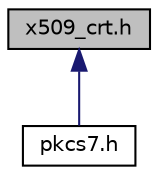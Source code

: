 digraph "x509_crt.h"
{
 // LATEX_PDF_SIZE
  edge [fontname="Helvetica",fontsize="10",labelfontname="Helvetica",labelfontsize="10"];
  node [fontname="Helvetica",fontsize="10",shape=record];
  Node1 [label="x509_crt.h",height=0.2,width=0.4,color="black", fillcolor="grey75", style="filled", fontcolor="black",tooltip="X.509 certificate parsing and writing."];
  Node1 -> Node2 [dir="back",color="midnightblue",fontsize="10",style="solid",fontname="Helvetica"];
  Node2 [label="pkcs7.h",height=0.2,width=0.4,color="black", fillcolor="white", style="filled",URL="$pkcs7_8h.html",tooltip="PKCS #7 generic defines and structures https://tools.ietf.org/html/rfc2315."];
}
